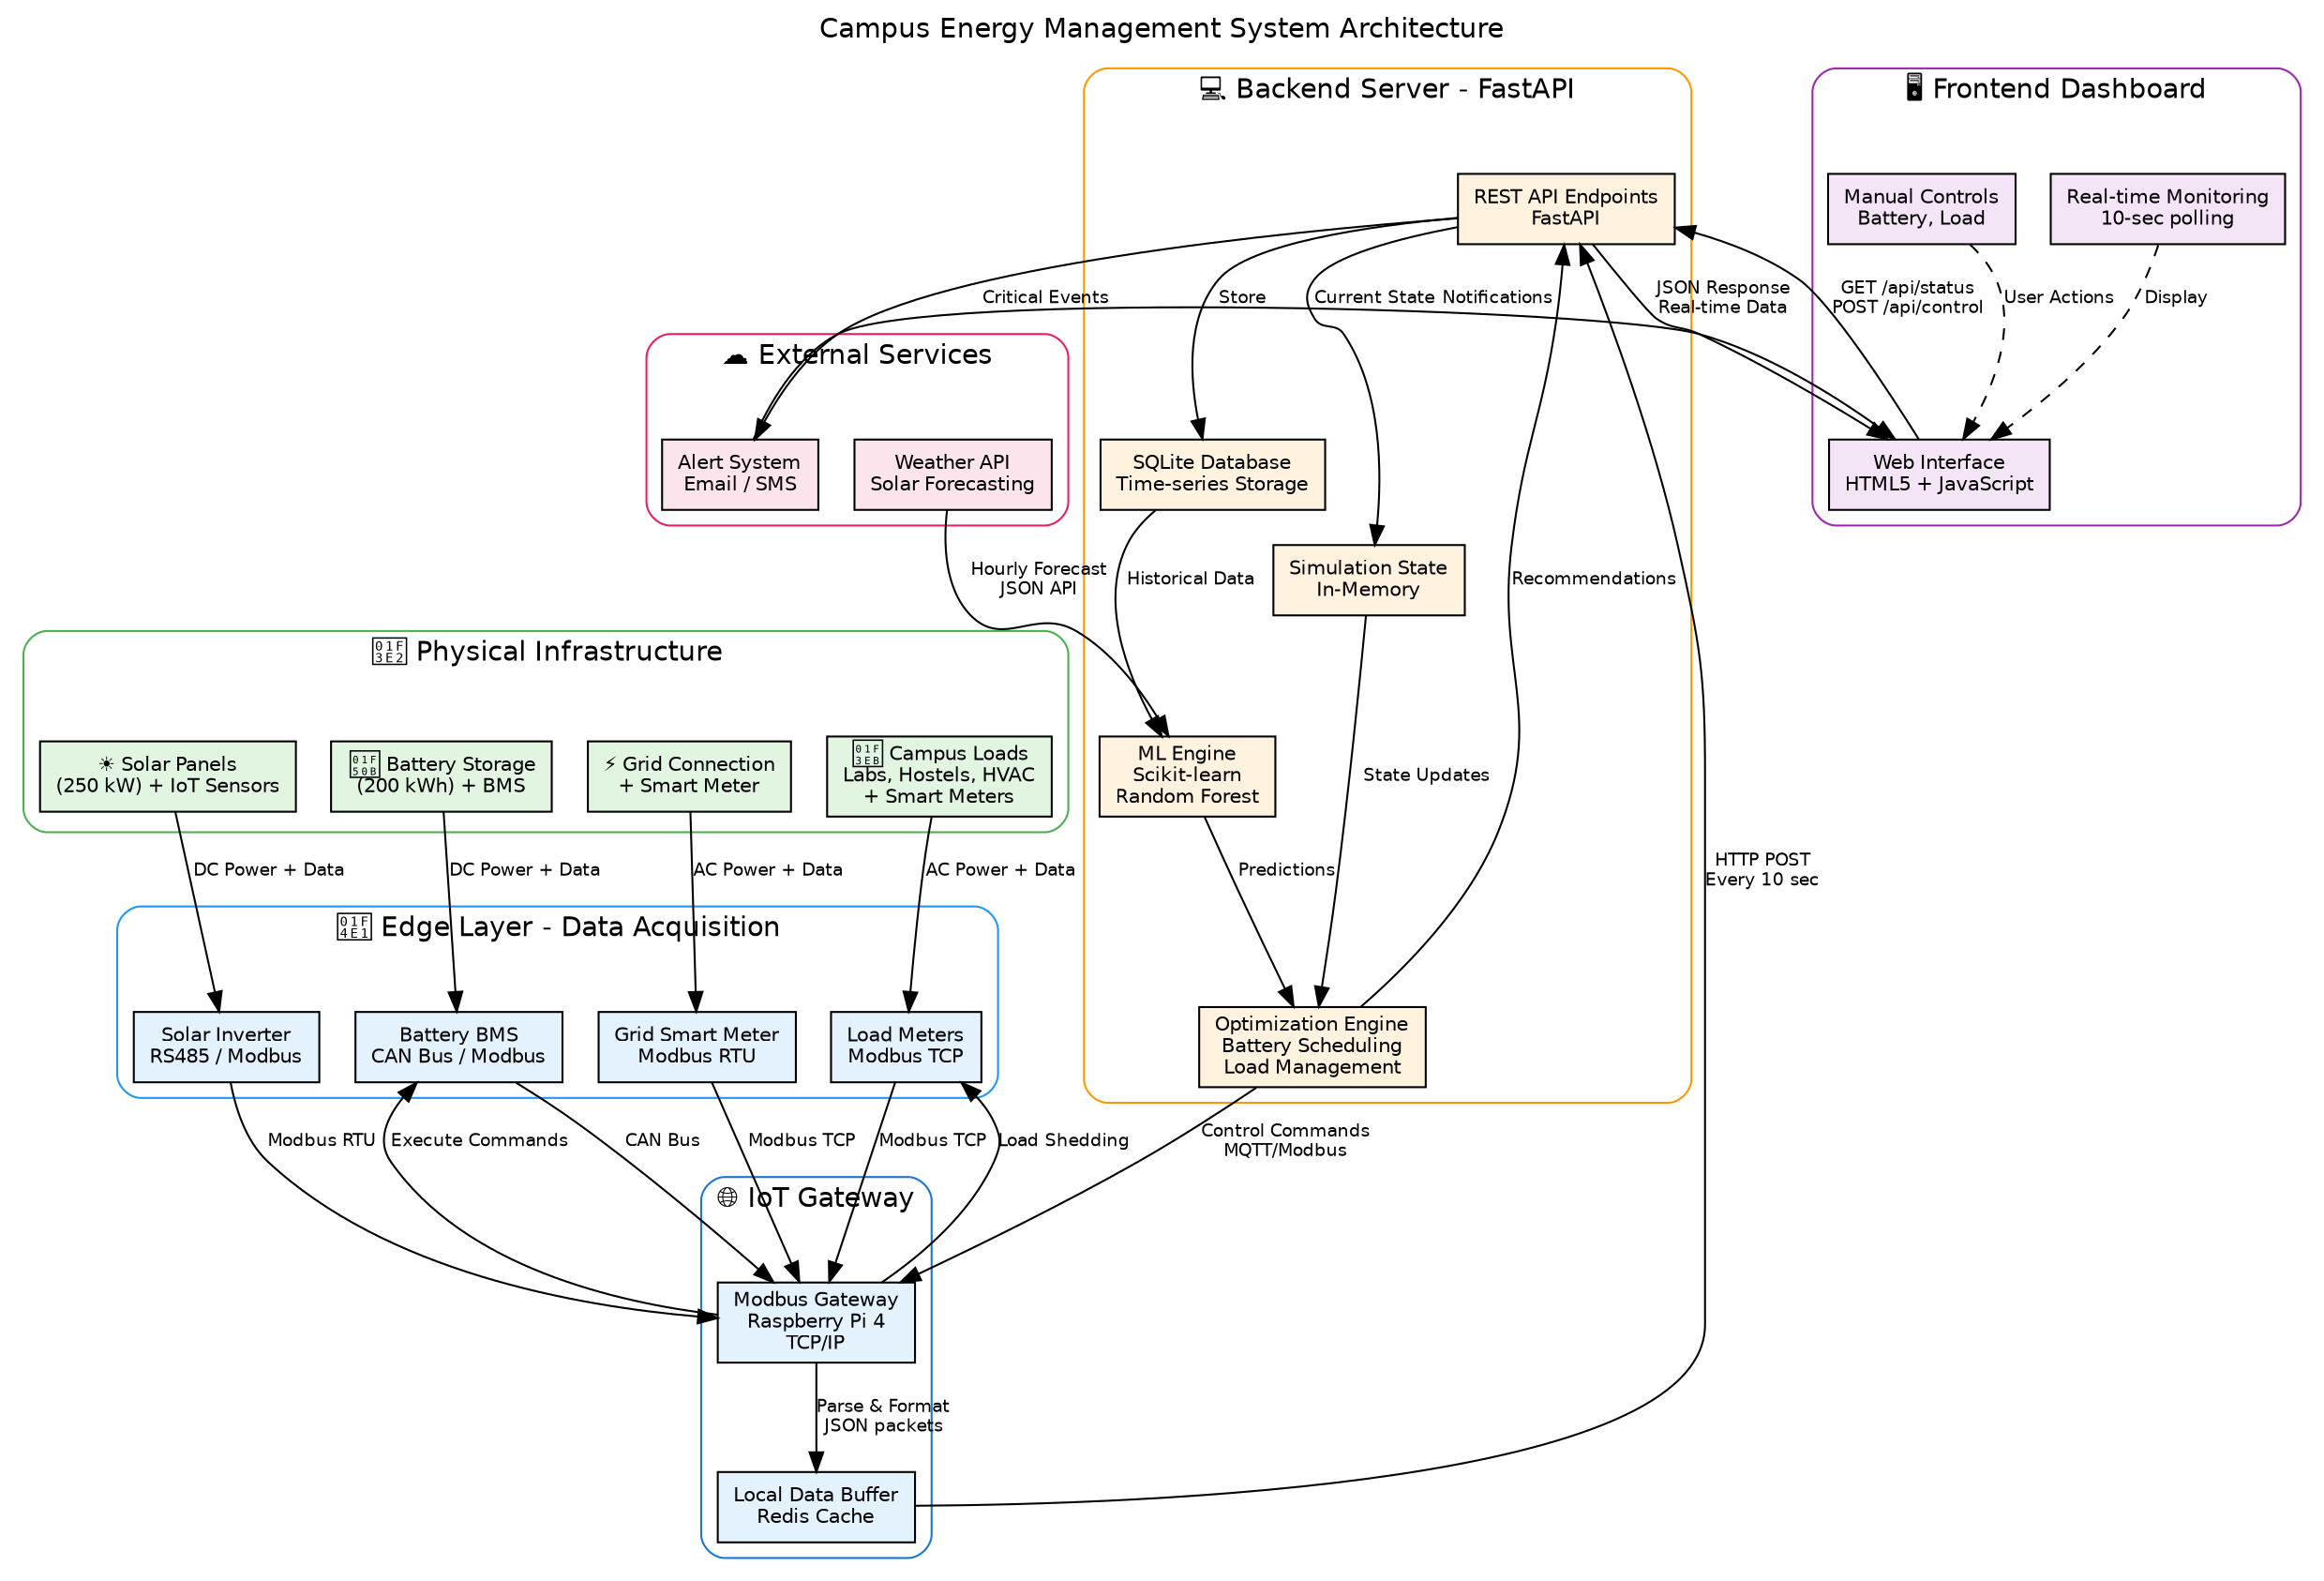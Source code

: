 digraph PS2 {

    // =====================================================
    // General Graph Settings
    // =====================================================
    rankdir=TB;
    labelloc="t";
    label="Campus Energy Management System Architecture";
    fontsize=14;
    fontname="Helvetica";

    node [shape=box style=filled fontname="Helvetica" fontsize=10];
    edge [fontname="Helvetica" fontsize=9];

    // =====================================================
    // PHYSICAL INFRASTRUCTURE
    // =====================================================
    subgraph cluster_physical {
        label = "🏢 Physical Infrastructure";
        color = "#4CAF50";
        style = "rounded";

        Solar   [label="☀️ Solar Panels\n(250 kW) + IoT Sensors", fillcolor="#e1f5e1"];
        Battery [label="🔋 Battery Storage\n(200 kWh) + BMS", fillcolor="#e1f5e1"];
        Grid    [label="⚡ Grid Connection\n+ Smart Meter", fillcolor="#e1f5e1"];
        Loads   [label="🏫 Campus Loads\nLabs, Hostels, HVAC\n+ Smart Meters", fillcolor="#e1f5e1"];
    }

    // =====================================================
    // EDGE LAYER
    // =====================================================
    subgraph cluster_edge {
        label = "📡 Edge Layer - Data Acquisition";
        color = "#2196F3";
        style = "rounded";

        SolarInv    [label="Solar Inverter\nRS485 / Modbus", fillcolor="#e3f2fd"];
        BatteryBMS  [label="Battery BMS\nCAN Bus / Modbus", fillcolor="#e3f2fd"];
        GridMeter   [label="Grid Smart Meter\nModbus RTU", fillcolor="#e3f2fd"];
        LoadMeters  [label="Load Meters\nModbus TCP", fillcolor="#e3f2fd"];
    }

    // =====================================================
    // IOT GATEWAY
    // =====================================================
    subgraph cluster_gateway {
        label = "🌐 IoT Gateway";
        color = "#1976D2";
        style = "rounded";

        ModbusGW   [label="Modbus Gateway\nRaspberry Pi 4\nTCP/IP", fillcolor="#e3f2fd"];
        DataBuffer [label="Local Data Buffer\nRedis Cache", fillcolor="#e3f2fd"];
    }

    // =====================================================
    // BACKEND SERVER
    // =====================================================
    subgraph cluster_backend {
        label = "💻 Backend Server - FastAPI";
        color = "#FF9800";
        style = "rounded";

        API        [label="REST API Endpoints\nFastAPI", fillcolor="#fff3e0"];
        DB         [label="SQLite Database\nTime-series Storage", fillcolor="#fff3e0"];
        ML         [label="ML Engine\nScikit-learn\nRandom Forest", fillcolor="#fff3e0"];
        Optimizer  [label="Optimization Engine\nBattery Scheduling\nLoad Management", fillcolor="#fff3e0"];
        SimState   [label="Simulation State\nIn-Memory", fillcolor="#fff3e0"];
    }

    // =====================================================
    // FRONTEND DASHBOARD
    // =====================================================
    subgraph cluster_frontend {
        label = "🖥️ Frontend Dashboard";
        color = "#9C27B0";
        style = "rounded";

        WebUI     [label="Web Interface\nHTML5 + JavaScript", fillcolor="#f3e5f5"];
        RealTime  [label="Real-time Monitoring\n10-sec polling", fillcolor="#f3e5f5"];
        Controls  [label="Manual Controls\nBattery, Load", fillcolor="#f3e5f5"];
    }

    // =====================================================
    // EXTERNAL SERVICES
    // =====================================================
    subgraph cluster_external {
        label = "☁️ External Services";
        color = "#E91E63";
        style = "rounded";

        Weather [label="Weather API\nSolar Forecasting", fillcolor="#fce4ec"];
        Alerts  [label="Alert System\nEmail / SMS", fillcolor="#fce4ec"];
    }

    // =====================================================
    // CONNECTIONS
    // =====================================================

    // Physical → Edge
    Solar   -> SolarInv   [label="DC Power + Data"];
    Battery -> BatteryBMS [label="DC Power + Data"];
    Grid    -> GridMeter  [label="AC Power + Data"];
    Loads   -> LoadMeters [label="AC Power + Data"];

    // Edge → Gateway
    SolarInv   -> ModbusGW [label="Modbus RTU"];
    BatteryBMS -> ModbusGW [label="CAN Bus"];
    GridMeter  -> ModbusGW [label="Modbus TCP"];
    LoadMeters -> ModbusGW [label="Modbus TCP"];

    // Gateway processing
    ModbusGW   -> DataBuffer [label="Parse & Format\nJSON packets"];
    DataBuffer -> API        [label="HTTP POST\nEvery 10 sec"];

    // Backend processing
    API       -> DB         [label="Store"];
    DB        -> ML         [label="Historical Data"];
    ML        -> Optimizer  [label="Predictions"];
    API       -> SimState   [label="Current State"];
    SimState  -> Optimizer  [label="State Updates"];
    Optimizer -> API        [label="Recommendations"];

    // Weather Integration
    Weather -> ML [label="Hourly Forecast\nJSON API"];

    // Frontend Interaction
    WebUI    -> API [label="GET /api/status\nPOST /api/control"];
    API      -> WebUI [label="JSON Response\nReal-time Data"];
    RealTime -> WebUI [style=dashed label="Display"];
    Controls -> WebUI [style=dashed label="User Actions"];

    // Control Loop
    Optimizer  -> ModbusGW   [label="Control Commands\nMQTT/Modbus"];
    ModbusGW   -> BatteryBMS [label="Execute Commands"];
    ModbusGW   -> LoadMeters [label="Load Shedding"];

    // Alerts
    API    -> Alerts [label="Critical Events"];
    Alerts -> WebUI  [label="Notifications"];
}

